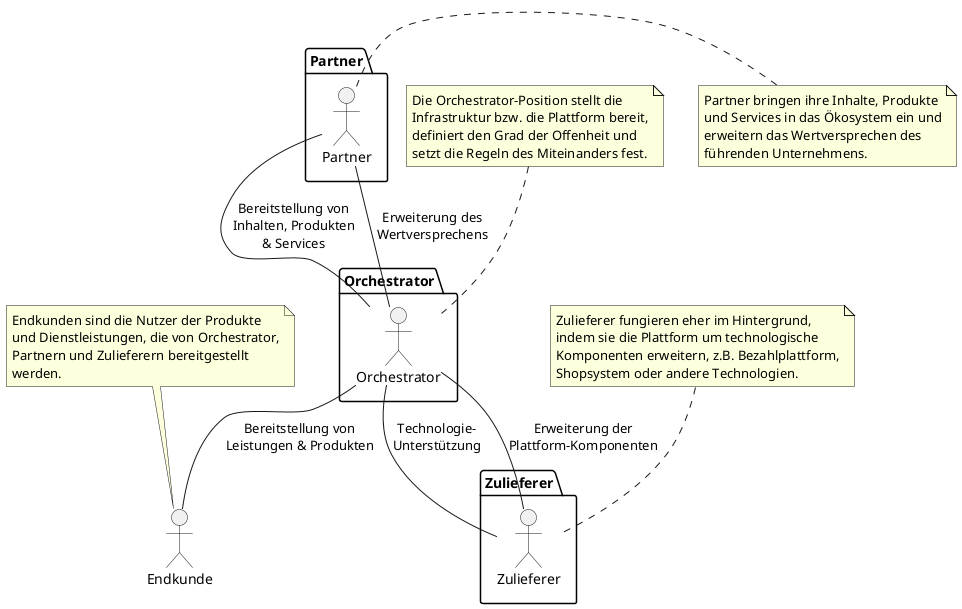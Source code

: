 @startuml
'left to right direction

package Orchestrator {
actor Orchestrator as O
}
note top of O
Die Orchestrator-Position stellt die
Infrastruktur bzw. die Plattform bereit,
definiert den Grad der Offenheit und
setzt die Regeln des Miteinanders fest.
end note


package Partner {
actor Partner as P
}
note right of P
Partner bringen ihre Inhalte, Produkte
und Services in das Ökosystem ein und
erweitern das Wertversprechen des
führenden Unternehmens.
end note

package Zulieferer {
actor Zulieferer as Z
}
note top of Z
Zulieferer fungieren eher im Hintergrund,
indem sie die Plattform um technologische
Komponenten erweitern, z.B. Bezahlplattform,
Shopsystem oder andere Technologien.
end note

actor Endkunde as E

O -- E : Bereitstellung von\nLeistungen & Produkten

O -- P : Bereitstellung von\nInhalten, Produkten\n& Services
P -- O : Erweiterung des\nWertversprechens
Z -- O : Erweiterung der\nPlattform-Komponenten

O -- Z : Technologie-\nUnterstützung








note top of E
Endkunden sind die Nutzer der Produkte
und Dienstleistungen, die von Orchestrator,
Partnern und Zulieferern bereitgestellt
werden.
end note

@enduml